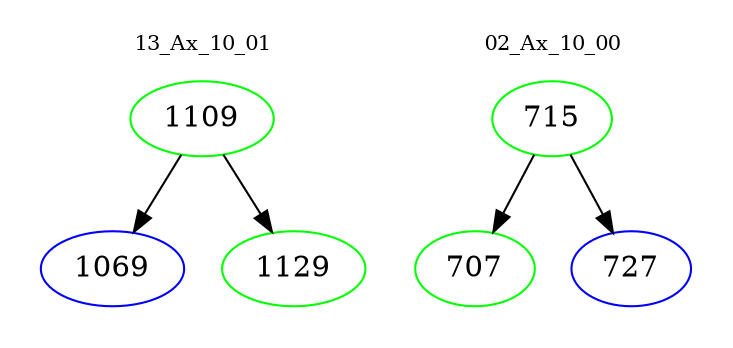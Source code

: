 digraph{
subgraph cluster_0 {
color = white
label = "13_Ax_10_01";
fontsize=10;
T0_1109 [label="1109", color="green"]
T0_1109 -> T0_1069 [color="black"]
T0_1069 [label="1069", color="blue"]
T0_1109 -> T0_1129 [color="black"]
T0_1129 [label="1129", color="green"]
}
subgraph cluster_1 {
color = white
label = "02_Ax_10_00";
fontsize=10;
T1_715 [label="715", color="green"]
T1_715 -> T1_707 [color="black"]
T1_707 [label="707", color="green"]
T1_715 -> T1_727 [color="black"]
T1_727 [label="727", color="blue"]
}
}
